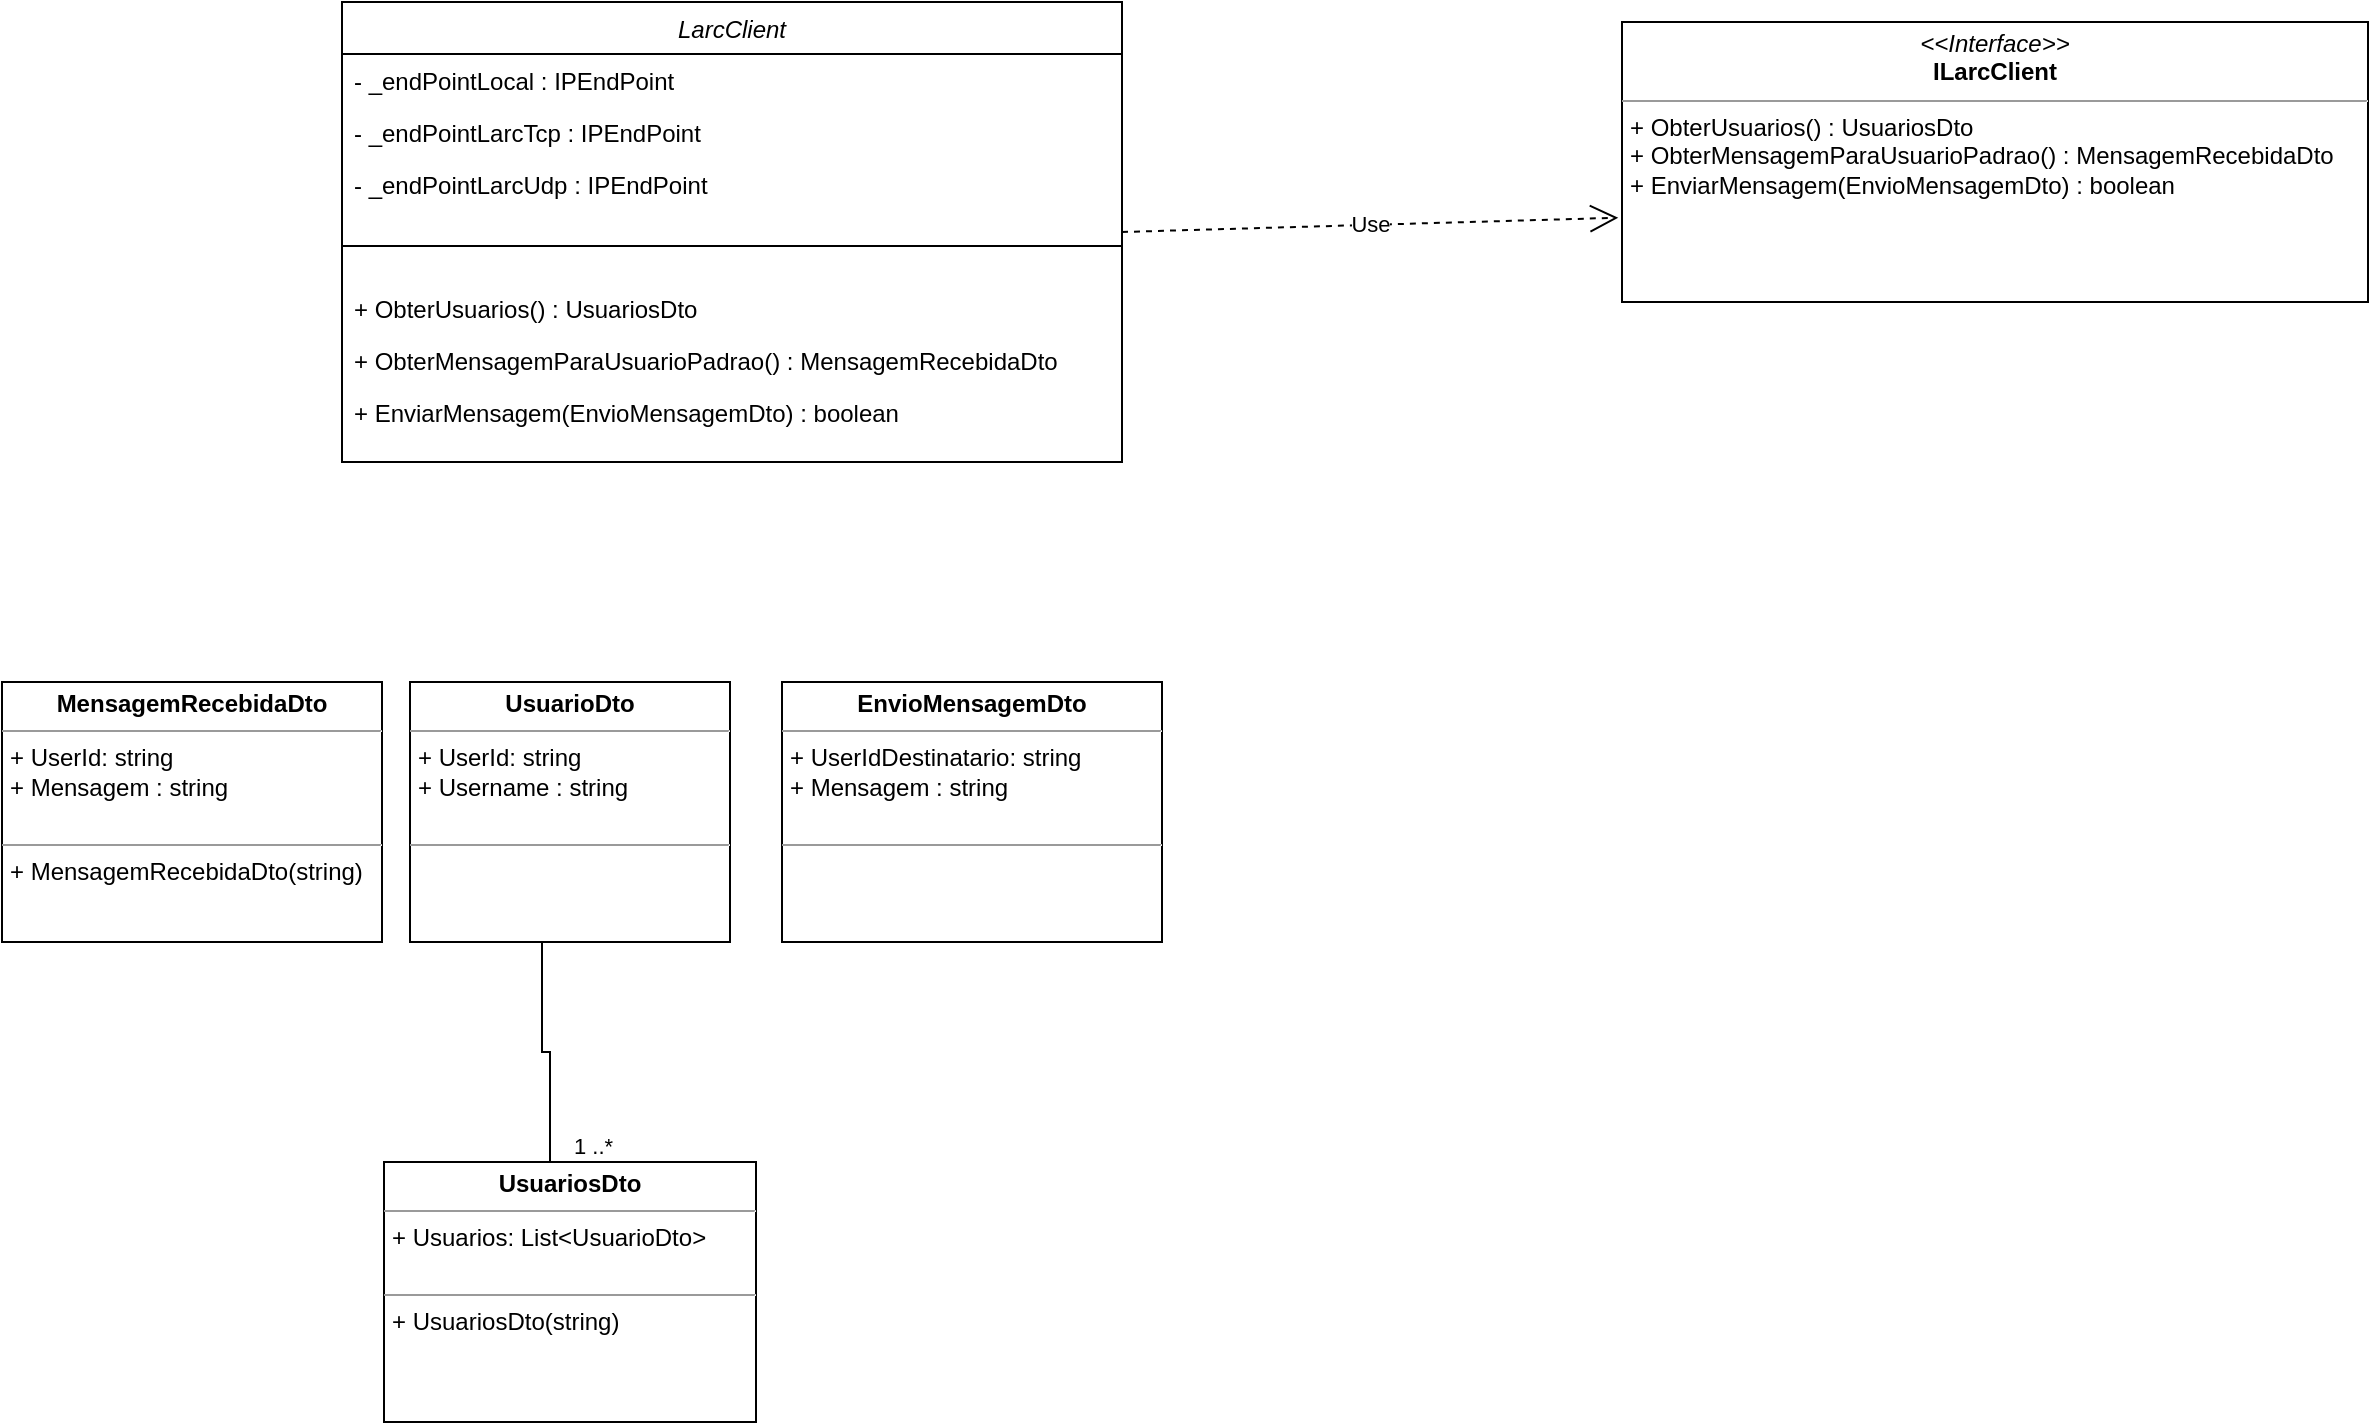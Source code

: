 <mxfile version="18.1.3" type="device"><diagram id="C5RBs43oDa-KdzZeNtuy" name="Page-1"><mxGraphModel dx="1384" dy="775" grid="1" gridSize="10" guides="1" tooltips="1" connect="1" arrows="1" fold="1" page="1" pageScale="1" pageWidth="827" pageHeight="1169" math="0" shadow="0"><root><mxCell id="WIyWlLk6GJQsqaUBKTNV-0"/><mxCell id="WIyWlLk6GJQsqaUBKTNV-1" parent="WIyWlLk6GJQsqaUBKTNV-0"/><mxCell id="zkfFHV4jXpPFQw0GAbJ--0" value="LarcClient&#10;" style="swimlane;fontStyle=2;align=center;verticalAlign=top;childLayout=stackLayout;horizontal=1;startSize=26;horizontalStack=0;resizeParent=1;resizeLast=0;collapsible=1;marginBottom=0;rounded=0;shadow=0;strokeWidth=1;" parent="WIyWlLk6GJQsqaUBKTNV-1" vertex="1"><mxGeometry x="220" y="100" width="390" height="230" as="geometry"><mxRectangle x="220" y="100" width="160" height="26" as="alternateBounds"/></mxGeometry></mxCell><mxCell id="zkfFHV4jXpPFQw0GAbJ--1" value="- _endPointLocal : IPEndPoint" style="text;align=left;verticalAlign=top;spacingLeft=4;spacingRight=4;overflow=hidden;rotatable=0;points=[[0,0.5],[1,0.5]];portConstraint=eastwest;" parent="zkfFHV4jXpPFQw0GAbJ--0" vertex="1"><mxGeometry y="26" width="390" height="26" as="geometry"/></mxCell><mxCell id="zkfFHV4jXpPFQw0GAbJ--2" value="- _endPointLarcTcp : IPEndPoint&#10;" style="text;align=left;verticalAlign=top;spacingLeft=4;spacingRight=4;overflow=hidden;rotatable=0;points=[[0,0.5],[1,0.5]];portConstraint=eastwest;rounded=0;shadow=0;html=0;" parent="zkfFHV4jXpPFQw0GAbJ--0" vertex="1"><mxGeometry y="52" width="390" height="26" as="geometry"/></mxCell><mxCell id="UZxhNpHUR72rpfv9L7Qp-0" value="- _endPointLarcUdp : IPEndPoint&#10;" style="text;align=left;verticalAlign=top;spacingLeft=4;spacingRight=4;overflow=hidden;rotatable=0;points=[[0,0.5],[1,0.5]];portConstraint=eastwest;rounded=0;shadow=0;html=0;" parent="zkfFHV4jXpPFQw0GAbJ--0" vertex="1"><mxGeometry y="78" width="390" height="26" as="geometry"/></mxCell><mxCell id="zkfFHV4jXpPFQw0GAbJ--4" value="" style="line;html=1;strokeWidth=1;align=left;verticalAlign=middle;spacingTop=-1;spacingLeft=3;spacingRight=3;rotatable=0;labelPosition=right;points=[];portConstraint=eastwest;" parent="zkfFHV4jXpPFQw0GAbJ--0" vertex="1"><mxGeometry y="104" width="390" height="36" as="geometry"/></mxCell><mxCell id="eu_GVUtPaPD6ptLqiAdG-3" value="+ ObterUsuarios() : UsuariosDto" style="text;align=left;verticalAlign=top;spacingLeft=4;spacingRight=4;overflow=hidden;rotatable=0;points=[[0,0.5],[1,0.5]];portConstraint=eastwest;" vertex="1" parent="zkfFHV4jXpPFQw0GAbJ--0"><mxGeometry y="140" width="390" height="26" as="geometry"/></mxCell><mxCell id="zkfFHV4jXpPFQw0GAbJ--5" value="+ ObterMensagemParaUsuarioPadrao() : MensagemRecebidaDto" style="text;align=left;verticalAlign=top;spacingLeft=4;spacingRight=4;overflow=hidden;rotatable=0;points=[[0,0.5],[1,0.5]];portConstraint=eastwest;" parent="zkfFHV4jXpPFQw0GAbJ--0" vertex="1"><mxGeometry y="166" width="390" height="26" as="geometry"/></mxCell><mxCell id="eu_GVUtPaPD6ptLqiAdG-4" value="+ EnviarMensagem(EnvioMensagemDto) : boolean" style="text;align=left;verticalAlign=top;spacingLeft=4;spacingRight=4;overflow=hidden;rotatable=0;points=[[0,0.5],[1,0.5]];portConstraint=eastwest;" vertex="1" parent="zkfFHV4jXpPFQw0GAbJ--0"><mxGeometry y="192" width="390" height="26" as="geometry"/></mxCell><mxCell id="eu_GVUtPaPD6ptLqiAdG-10" value="&lt;p style=&quot;margin:0px;margin-top:4px;text-align:center;&quot;&gt;&lt;i&gt;&amp;lt;&amp;lt;Interface&amp;gt;&amp;gt;&lt;/i&gt;&lt;br&gt;&lt;b&gt;ILarcClient&lt;/b&gt;&lt;/p&gt;&lt;hr size=&quot;1&quot;&gt;&lt;p style=&quot;margin:0px;margin-left:4px;&quot;&gt;+ ObterUsuarios() : UsuariosDto&lt;br&gt;+ ObterMensagemParaUsuarioPadrao() : MensagemRecebidaDto&lt;/p&gt;&lt;p style=&quot;margin:0px;margin-left:4px;&quot;&gt;+ EnviarMensagem(EnvioMensagemDto) : boolean&lt;/p&gt;" style="verticalAlign=top;align=left;overflow=fill;fontSize=12;fontFamily=Helvetica;html=1;" vertex="1" parent="WIyWlLk6GJQsqaUBKTNV-1"><mxGeometry x="860" y="110" width="373" height="140" as="geometry"/></mxCell><mxCell id="eu_GVUtPaPD6ptLqiAdG-13" value="Use" style="endArrow=open;endSize=12;dashed=1;html=1;rounded=0;entryX=-0.005;entryY=0.699;entryDx=0;entryDy=0;entryPerimeter=0;" edge="1" parent="WIyWlLk6GJQsqaUBKTNV-1" target="eu_GVUtPaPD6ptLqiAdG-10"><mxGeometry width="160" relative="1" as="geometry"><mxPoint x="610" y="215" as="sourcePoint"/><mxPoint x="780" y="214.5" as="targetPoint"/></mxGeometry></mxCell><mxCell id="eu_GVUtPaPD6ptLqiAdG-14" value="&lt;p style=&quot;margin:0px;margin-top:4px;text-align:center;&quot;&gt;&lt;b&gt;UsuarioDto&lt;/b&gt;&lt;/p&gt;&lt;hr size=&quot;1&quot;&gt;&lt;p style=&quot;margin:0px;margin-left:4px;&quot;&gt;+ UserId: string&lt;/p&gt;&lt;p style=&quot;margin:0px;margin-left:4px;&quot;&gt;+ Username : string&lt;/p&gt;&lt;p style=&quot;margin:0px;margin-left:4px;&quot;&gt;&lt;br&gt;&lt;/p&gt;&lt;hr size=&quot;1&quot;&gt;&lt;p style=&quot;margin:0px;margin-left:4px;&quot;&gt;&lt;br&gt;&lt;/p&gt;" style="verticalAlign=top;align=left;overflow=fill;fontSize=12;fontFamily=Helvetica;html=1;" vertex="1" parent="WIyWlLk6GJQsqaUBKTNV-1"><mxGeometry x="254" y="440" width="160" height="130" as="geometry"/></mxCell><mxCell id="eu_GVUtPaPD6ptLqiAdG-16" value="&lt;p style=&quot;margin:0px;margin-top:4px;text-align:center;&quot;&gt;&lt;b&gt;MensagemRecebidaDto&lt;/b&gt;&lt;/p&gt;&lt;hr size=&quot;1&quot;&gt;&lt;p style=&quot;margin:0px;margin-left:4px;&quot;&gt;+ UserId: string&lt;/p&gt;&lt;p style=&quot;margin:0px;margin-left:4px;&quot;&gt;+ Mensagem : string&lt;/p&gt;&lt;p style=&quot;margin:0px;margin-left:4px;&quot;&gt;&lt;br&gt;&lt;/p&gt;&lt;hr size=&quot;1&quot;&gt;&lt;p style=&quot;margin:0px;margin-left:4px;&quot;&gt;+ MensagemRecebidaDto(string)&lt;/p&gt;" style="verticalAlign=top;align=left;overflow=fill;fontSize=12;fontFamily=Helvetica;html=1;" vertex="1" parent="WIyWlLk6GJQsqaUBKTNV-1"><mxGeometry x="50" y="440" width="190" height="130" as="geometry"/></mxCell><mxCell id="eu_GVUtPaPD6ptLqiAdG-17" value="&lt;p style=&quot;margin:0px;margin-top:4px;text-align:center;&quot;&gt;&lt;b&gt;EnvioMensagemDto&lt;/b&gt;&lt;/p&gt;&lt;hr size=&quot;1&quot;&gt;&lt;p style=&quot;margin:0px;margin-left:4px;&quot;&gt;+ UserIdDestinatario: string&lt;/p&gt;&lt;p style=&quot;margin:0px;margin-left:4px;&quot;&gt;+ Mensagem : string&lt;/p&gt;&lt;p style=&quot;margin:0px;margin-left:4px;&quot;&gt;&lt;br&gt;&lt;/p&gt;&lt;hr size=&quot;1&quot;&gt;&lt;p style=&quot;margin:0px;margin-left:4px;&quot;&gt;&lt;br&gt;&lt;/p&gt;" style="verticalAlign=top;align=left;overflow=fill;fontSize=12;fontFamily=Helvetica;html=1;" vertex="1" parent="WIyWlLk6GJQsqaUBKTNV-1"><mxGeometry x="440" y="440" width="190" height="130" as="geometry"/></mxCell><mxCell id="eu_GVUtPaPD6ptLqiAdG-18" value="&lt;p style=&quot;margin:0px;margin-top:4px;text-align:center;&quot;&gt;&lt;b&gt;UsuariosDto&lt;/b&gt;&lt;/p&gt;&lt;hr size=&quot;1&quot;&gt;&lt;p style=&quot;margin:0px;margin-left:4px;&quot;&gt;+ Usuarios: List&amp;lt;UsuarioDto&amp;gt;&lt;/p&gt;&lt;p style=&quot;margin:0px;margin-left:4px;&quot;&gt;&lt;br&gt;&lt;/p&gt;&lt;hr size=&quot;1&quot;&gt;&lt;p style=&quot;margin:0px;margin-left:4px;&quot;&gt;+ UsuariosDto(string)&lt;/p&gt;" style="verticalAlign=top;align=left;overflow=fill;fontSize=12;fontFamily=Helvetica;html=1;" vertex="1" parent="WIyWlLk6GJQsqaUBKTNV-1"><mxGeometry x="241" y="680" width="186" height="130" as="geometry"/></mxCell><mxCell id="eu_GVUtPaPD6ptLqiAdG-22" value="" style="endArrow=none;html=1;edgeStyle=orthogonalEdgeStyle;rounded=0;" edge="1" parent="WIyWlLk6GJQsqaUBKTNV-1"><mxGeometry relative="1" as="geometry"><mxPoint x="334" y="680" as="sourcePoint"/><mxPoint x="330" y="570" as="targetPoint"/><Array as="points"><mxPoint x="324" y="680"/><mxPoint x="324" y="625"/><mxPoint x="320" y="625"/><mxPoint x="320" y="570"/></Array></mxGeometry></mxCell><mxCell id="eu_GVUtPaPD6ptLqiAdG-23" value="1 ..*" style="edgeLabel;resizable=0;html=1;align=left;verticalAlign=bottom;" connectable="0" vertex="1" parent="eu_GVUtPaPD6ptLqiAdG-22"><mxGeometry x="-1" relative="1" as="geometry"/></mxCell></root></mxGraphModel></diagram></mxfile>